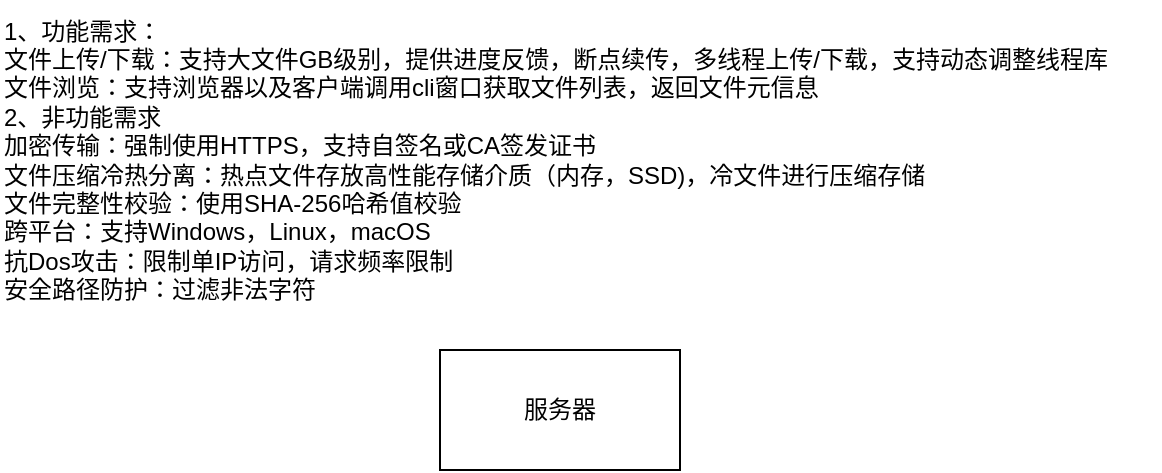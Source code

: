 <mxfile version="27.2.0">
  <diagram name="第 1 页" id="EgVRxSW-tZfRi_VYwBYs">
    <mxGraphModel dx="1042" dy="574" grid="1" gridSize="10" guides="1" tooltips="1" connect="1" arrows="1" fold="1" page="1" pageScale="1" pageWidth="827" pageHeight="1169" math="0" shadow="0">
      <root>
        <mxCell id="0" />
        <mxCell id="1" parent="0" />
        <mxCell id="EcNeO7zOBYpXXdtmW0NH-1" value="服务器" style="rounded=0;whiteSpace=wrap;html=1;" vertex="1" parent="1">
          <mxGeometry x="330" y="190" width="120" height="60" as="geometry" />
        </mxCell>
        <mxCell id="EcNeO7zOBYpXXdtmW0NH-2" value="&lt;div&gt;&lt;div&gt;1、功能需求：&lt;/div&gt;&lt;/div&gt;&lt;div&gt;文件上传/下载：支持大文件GB级别，提供进度反馈，断点续传，多线程上传/下载，支持动态调整线程库&lt;/div&gt;&lt;div&gt;文件浏览：支持浏览器以及客户端调用cli窗口获取文件列表，返回文件元信息&lt;/div&gt;&lt;div&gt;2、非功能需求&lt;/div&gt;&lt;div&gt;加密传输：强制使用HTTPS，支持自签名或CA签发证书&lt;/div&gt;&lt;div&gt;文件压缩冷热分离：热点文件存放高性能存储介质（内存，SSD)，冷文件进行压缩存储&lt;/div&gt;&lt;div&gt;文件完整性校验：使用SHA-256哈希值校验&lt;/div&gt;&lt;div&gt;跨平台：支持Windows，Linux，macOS&lt;/div&gt;&lt;div&gt;抗Dos攻击：限制单IP访问，请求频率限制&lt;/div&gt;&lt;div&gt;安全路径防护：过滤非法字符&lt;/div&gt;" style="text;html=1;align=left;verticalAlign=middle;resizable=0;points=[];autosize=1;strokeColor=none;fillColor=none;" vertex="1" parent="1">
          <mxGeometry x="110" y="15" width="580" height="160" as="geometry" />
        </mxCell>
      </root>
    </mxGraphModel>
  </diagram>
</mxfile>
